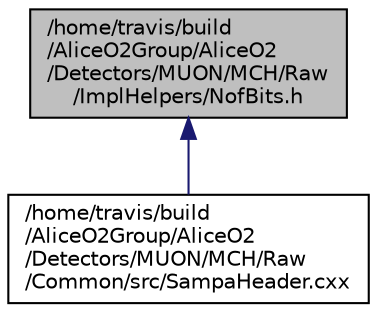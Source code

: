digraph "/home/travis/build/AliceO2Group/AliceO2/Detectors/MUON/MCH/Raw/ImplHelpers/NofBits.h"
{
 // INTERACTIVE_SVG=YES
  bgcolor="transparent";
  edge [fontname="Helvetica",fontsize="10",labelfontname="Helvetica",labelfontsize="10"];
  node [fontname="Helvetica",fontsize="10",shape=record];
  Node5 [label="/home/travis/build\l/AliceO2Group/AliceO2\l/Detectors/MUON/MCH/Raw\l/ImplHelpers/NofBits.h",height=0.2,width=0.4,color="black", fillcolor="grey75", style="filled", fontcolor="black"];
  Node5 -> Node6 [dir="back",color="midnightblue",fontsize="10",style="solid",fontname="Helvetica"];
  Node6 [label="/home/travis/build\l/AliceO2Group/AliceO2\l/Detectors/MUON/MCH/Raw\l/Common/src/SampaHeader.cxx",height=0.2,width=0.4,color="black",URL="$d1/d5b/SampaHeader_8cxx.html"];
}
